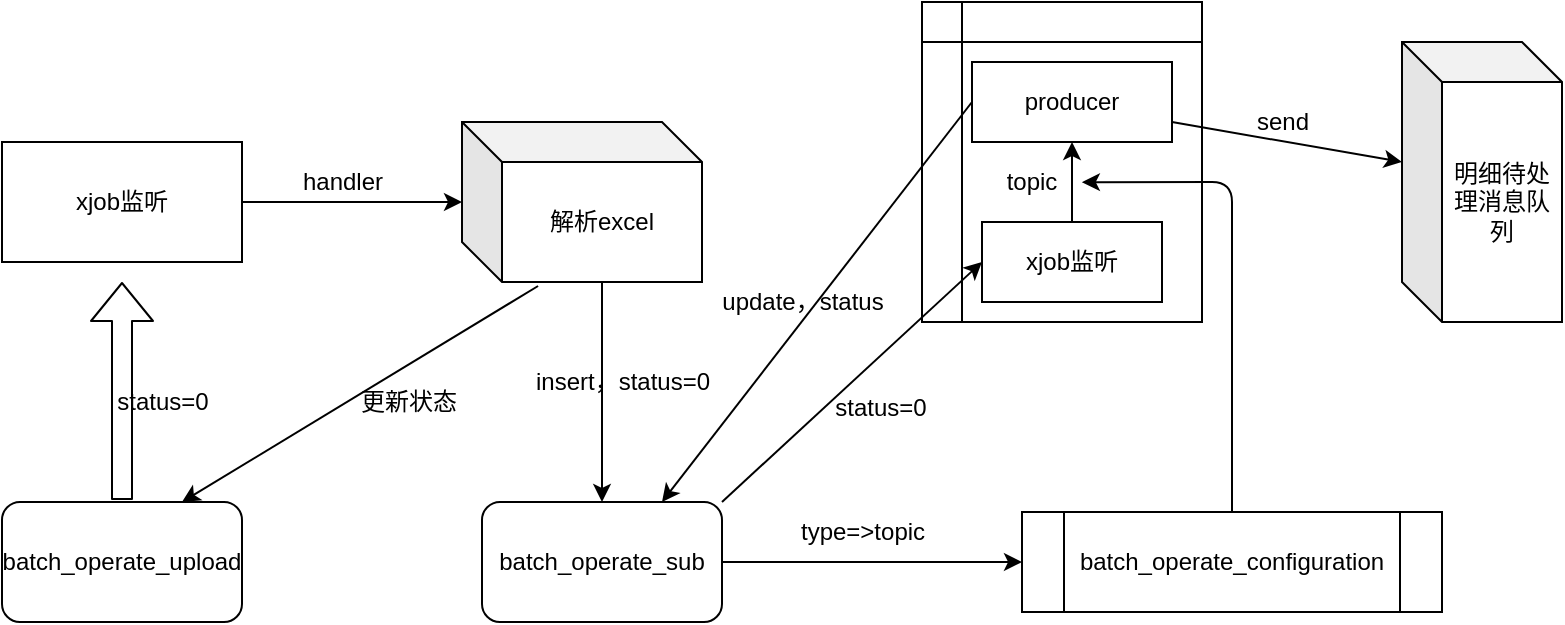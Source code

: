 <mxfile version="14.2.9" type="github">
  <diagram id="qFFk0-chX0J3N9WZGQgQ" name="Page-1">
    <mxGraphModel dx="1059" dy="554" grid="1" gridSize="10" guides="1" tooltips="1" connect="1" arrows="1" fold="1" page="1" pageScale="1" pageWidth="3300" pageHeight="4681" math="0" shadow="0">
      <root>
        <mxCell id="0" />
        <mxCell id="1" parent="0" />
        <mxCell id="kVietbFRTitkhhf8-5FM-3" value="解析excel" style="shape=cube;whiteSpace=wrap;html=1;boundedLbl=1;backgroundOutline=1;darkOpacity=0.05;darkOpacity2=0.1;" parent="1" vertex="1">
          <mxGeometry x="390" y="350" width="120" height="80" as="geometry" />
        </mxCell>
        <mxCell id="kVietbFRTitkhhf8-5FM-6" value="batch_operate_upload" style="rounded=1;whiteSpace=wrap;html=1;" parent="1" vertex="1">
          <mxGeometry x="160" y="540" width="120" height="60" as="geometry" />
        </mxCell>
        <mxCell id="kVietbFRTitkhhf8-5FM-7" value="batch_operate_sub" style="rounded=1;whiteSpace=wrap;html=1;" parent="1" vertex="1">
          <mxGeometry x="400" y="540" width="120" height="60" as="geometry" />
        </mxCell>
        <mxCell id="kVietbFRTitkhhf8-5FM-8" value="" style="shape=flexArrow;endArrow=classic;html=1;" parent="1" edge="1">
          <mxGeometry width="50" height="50" relative="1" as="geometry">
            <mxPoint x="220" y="539" as="sourcePoint" />
            <mxPoint x="220" y="430" as="targetPoint" />
          </mxGeometry>
        </mxCell>
        <mxCell id="kVietbFRTitkhhf8-5FM-13" value="" style="endArrow=classic;html=1;exitX=0;exitY=0;exitDx=70;exitDy=80;exitPerimeter=0;entryX=0.5;entryY=0;entryDx=0;entryDy=0;" parent="1" source="kVietbFRTitkhhf8-5FM-3" target="kVietbFRTitkhhf8-5FM-7" edge="1">
          <mxGeometry width="50" height="50" relative="1" as="geometry">
            <mxPoint x="510" y="260" as="sourcePoint" />
            <mxPoint x="560" y="210" as="targetPoint" />
          </mxGeometry>
        </mxCell>
        <mxCell id="TzPJL-1t4f2jLcIgyEim-3" value="" style="edgeStyle=orthogonalEdgeStyle;rounded=0;orthogonalLoop=1;jettySize=auto;html=1;" parent="1" source="TzPJL-1t4f2jLcIgyEim-1" target="kVietbFRTitkhhf8-5FM-3" edge="1">
          <mxGeometry relative="1" as="geometry" />
        </mxCell>
        <mxCell id="TzPJL-1t4f2jLcIgyEim-1" value="xjob监听" style="rounded=0;whiteSpace=wrap;html=1;" parent="1" vertex="1">
          <mxGeometry x="160" y="360" width="120" height="60" as="geometry" />
        </mxCell>
        <mxCell id="TzPJL-1t4f2jLcIgyEim-2" value="status=0" style="text;html=1;align=center;verticalAlign=middle;resizable=0;points=[];autosize=1;" parent="1" vertex="1">
          <mxGeometry x="210" y="480" width="60" height="20" as="geometry" />
        </mxCell>
        <mxCell id="TzPJL-1t4f2jLcIgyEim-4" value="" style="endArrow=classic;html=1;exitX=0.317;exitY=1.025;exitDx=0;exitDy=0;exitPerimeter=0;entryX=0.75;entryY=0;entryDx=0;entryDy=0;" parent="1" source="kVietbFRTitkhhf8-5FM-3" target="kVietbFRTitkhhf8-5FM-6" edge="1">
          <mxGeometry width="50" height="50" relative="1" as="geometry">
            <mxPoint x="410" y="570" as="sourcePoint" />
            <mxPoint x="460" y="520" as="targetPoint" />
          </mxGeometry>
        </mxCell>
        <mxCell id="TzPJL-1t4f2jLcIgyEim-5" value="更新状态" style="text;html=1;align=center;verticalAlign=middle;resizable=0;points=[];autosize=1;" parent="1" vertex="1">
          <mxGeometry x="333" y="480" width="60" height="20" as="geometry" />
        </mxCell>
        <mxCell id="TzPJL-1t4f2jLcIgyEim-6" value="insert，status=0" style="text;html=1;align=center;verticalAlign=middle;resizable=0;points=[];autosize=1;" parent="1" vertex="1">
          <mxGeometry x="420" y="470" width="100" height="20" as="geometry" />
        </mxCell>
        <mxCell id="TzPJL-1t4f2jLcIgyEim-8" value="handler" style="text;html=1;align=center;verticalAlign=middle;resizable=0;points=[];autosize=1;" parent="1" vertex="1">
          <mxGeometry x="300" y="370" width="60" height="20" as="geometry" />
        </mxCell>
        <mxCell id="keylonncqXguLSVf9aBt-1" value="明细待处理消息队列" style="shape=cube;whiteSpace=wrap;html=1;boundedLbl=1;backgroundOutline=1;darkOpacity=0.05;darkOpacity2=0.1;" vertex="1" parent="1">
          <mxGeometry x="860" y="310" width="80" height="140" as="geometry" />
        </mxCell>
        <mxCell id="keylonncqXguLSVf9aBt-5" value="batch_operate_configuration" style="shape=process;whiteSpace=wrap;html=1;backgroundOutline=1;" vertex="1" parent="1">
          <mxGeometry x="670" y="545" width="210" height="50" as="geometry" />
        </mxCell>
        <mxCell id="keylonncqXguLSVf9aBt-6" value="type=&amp;gt;topic" style="text;html=1;align=center;verticalAlign=middle;resizable=0;points=[];autosize=1;" vertex="1" parent="1">
          <mxGeometry x="550" y="545" width="80" height="20" as="geometry" />
        </mxCell>
        <mxCell id="keylonncqXguLSVf9aBt-7" value="" style="shape=internalStorage;whiteSpace=wrap;html=1;backgroundOutline=1;" vertex="1" parent="1">
          <mxGeometry x="620" y="290" width="140" height="160" as="geometry" />
        </mxCell>
        <mxCell id="keylonncqXguLSVf9aBt-8" value="&lt;span&gt;producer&lt;/span&gt;" style="rounded=0;whiteSpace=wrap;html=1;" vertex="1" parent="1">
          <mxGeometry x="645" y="320" width="100" height="40" as="geometry" />
        </mxCell>
        <mxCell id="keylonncqXguLSVf9aBt-9" value="xjob监听" style="rounded=0;whiteSpace=wrap;html=1;" vertex="1" parent="1">
          <mxGeometry x="650" y="400" width="90" height="40" as="geometry" />
        </mxCell>
        <mxCell id="keylonncqXguLSVf9aBt-13" value="" style="endArrow=classic;html=1;exitX=0.5;exitY=0;exitDx=0;exitDy=0;" edge="1" parent="1" source="keylonncqXguLSVf9aBt-9" target="keylonncqXguLSVf9aBt-8">
          <mxGeometry width="50" height="50" relative="1" as="geometry">
            <mxPoint x="530" y="470" as="sourcePoint" />
            <mxPoint x="580" y="420" as="targetPoint" />
          </mxGeometry>
        </mxCell>
        <mxCell id="keylonncqXguLSVf9aBt-15" value="topic" style="text;html=1;strokeColor=none;fillColor=none;align=center;verticalAlign=middle;whiteSpace=wrap;rounded=0;" vertex="1" parent="1">
          <mxGeometry x="655" y="370" width="40" height="20" as="geometry" />
        </mxCell>
        <mxCell id="keylonncqXguLSVf9aBt-19" value="" style="endArrow=classic;html=1;exitX=1;exitY=0.5;exitDx=0;exitDy=0;entryX=0;entryY=0.5;entryDx=0;entryDy=0;" edge="1" parent="1" source="kVietbFRTitkhhf8-5FM-7" target="keylonncqXguLSVf9aBt-5">
          <mxGeometry width="50" height="50" relative="1" as="geometry">
            <mxPoint x="540" y="670" as="sourcePoint" />
            <mxPoint x="590" y="620" as="targetPoint" />
          </mxGeometry>
        </mxCell>
        <mxCell id="keylonncqXguLSVf9aBt-21" value="" style="endArrow=classic;html=1;exitX=0.5;exitY=0;exitDx=0;exitDy=0;entryX=0.571;entryY=0.563;entryDx=0;entryDy=0;entryPerimeter=0;" edge="1" parent="1" source="keylonncqXguLSVf9aBt-5" target="keylonncqXguLSVf9aBt-7">
          <mxGeometry width="50" height="50" relative="1" as="geometry">
            <mxPoint x="790" y="520" as="sourcePoint" />
            <mxPoint x="840" y="470" as="targetPoint" />
            <Array as="points">
              <mxPoint x="775" y="380" />
            </Array>
          </mxGeometry>
        </mxCell>
        <mxCell id="keylonncqXguLSVf9aBt-23" value="" style="endArrow=classic;html=1;strokeWidth=1;entryX=0;entryY=0.5;entryDx=0;entryDy=0;exitX=1;exitY=0;exitDx=0;exitDy=0;" edge="1" parent="1" source="kVietbFRTitkhhf8-5FM-7" target="keylonncqXguLSVf9aBt-9">
          <mxGeometry width="50" height="50" relative="1" as="geometry">
            <mxPoint x="580" y="530" as="sourcePoint" />
            <mxPoint x="630" y="480" as="targetPoint" />
          </mxGeometry>
        </mxCell>
        <mxCell id="keylonncqXguLSVf9aBt-24" value="" style="endArrow=classic;html=1;strokeWidth=1;exitX=1;exitY=0.75;exitDx=0;exitDy=0;entryX=0;entryY=0;entryDx=0;entryDy=60;entryPerimeter=0;" edge="1" parent="1" source="keylonncqXguLSVf9aBt-8" target="keylonncqXguLSVf9aBt-1">
          <mxGeometry width="50" height="50" relative="1" as="geometry">
            <mxPoint x="730" y="280" as="sourcePoint" />
            <mxPoint x="780" y="230" as="targetPoint" />
          </mxGeometry>
        </mxCell>
        <mxCell id="keylonncqXguLSVf9aBt-26" value="" style="endArrow=classic;html=1;strokeWidth=1;exitX=0;exitY=0.5;exitDx=0;exitDy=0;entryX=0.75;entryY=0;entryDx=0;entryDy=0;" edge="1" parent="1" source="keylonncqXguLSVf9aBt-8" target="kVietbFRTitkhhf8-5FM-7">
          <mxGeometry width="50" height="50" relative="1" as="geometry">
            <mxPoint x="530" y="290" as="sourcePoint" />
            <mxPoint x="580" y="240" as="targetPoint" />
          </mxGeometry>
        </mxCell>
        <mxCell id="keylonncqXguLSVf9aBt-27" value="update，status" style="text;html=1;align=center;verticalAlign=middle;resizable=0;points=[];autosize=1;" vertex="1" parent="1">
          <mxGeometry x="510" y="430" width="100" height="20" as="geometry" />
        </mxCell>
        <mxCell id="keylonncqXguLSVf9aBt-30" value="status=0" style="text;html=1;align=center;verticalAlign=middle;resizable=0;points=[];autosize=1;" vertex="1" parent="1">
          <mxGeometry x="569" y="483" width="60" height="20" as="geometry" />
        </mxCell>
        <mxCell id="keylonncqXguLSVf9aBt-31" value="send" style="text;html=1;align=center;verticalAlign=middle;resizable=0;points=[];autosize=1;" vertex="1" parent="1">
          <mxGeometry x="780" y="340" width="40" height="20" as="geometry" />
        </mxCell>
      </root>
    </mxGraphModel>
  </diagram>
</mxfile>
